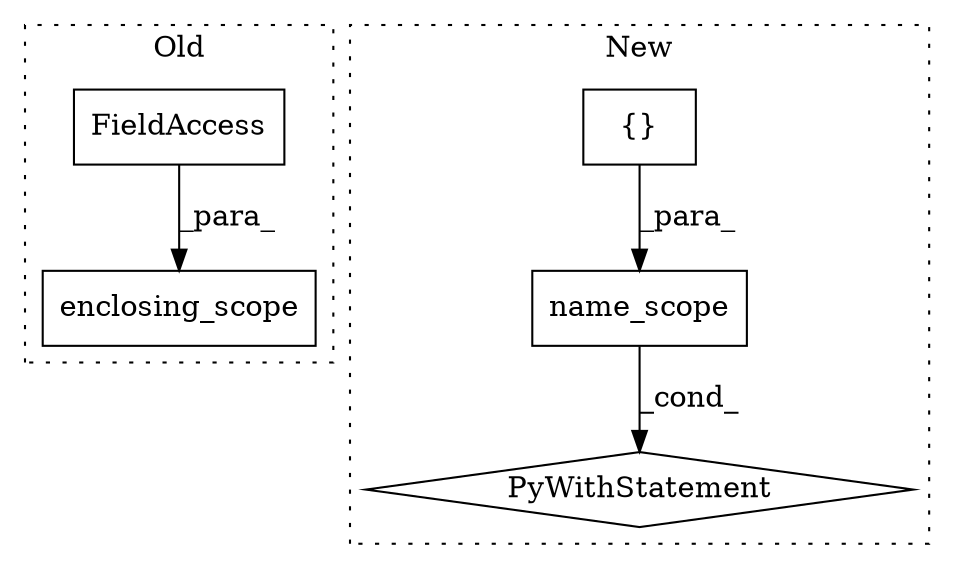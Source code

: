 digraph G {
subgraph cluster0 {
1 [label="enclosing_scope" a="32" s="4707,4737" l="16,1" shape="box"];
5 [label="FieldAccess" a="22" s="4723" l="9" shape="box"];
label = "Old";
style="dotted";
}
subgraph cluster1 {
2 [label="PyWithStatement" a="104" s="5164,5239" l="10,2" shape="diamond"];
3 [label="{}" a="4" s="5229,5237" l="1,1" shape="box"];
4 [label="name_scope" a="32" s="5185,5238" l="11,1" shape="box"];
label = "New";
style="dotted";
}
3 -> 4 [label="_para_"];
4 -> 2 [label="_cond_"];
5 -> 1 [label="_para_"];
}
